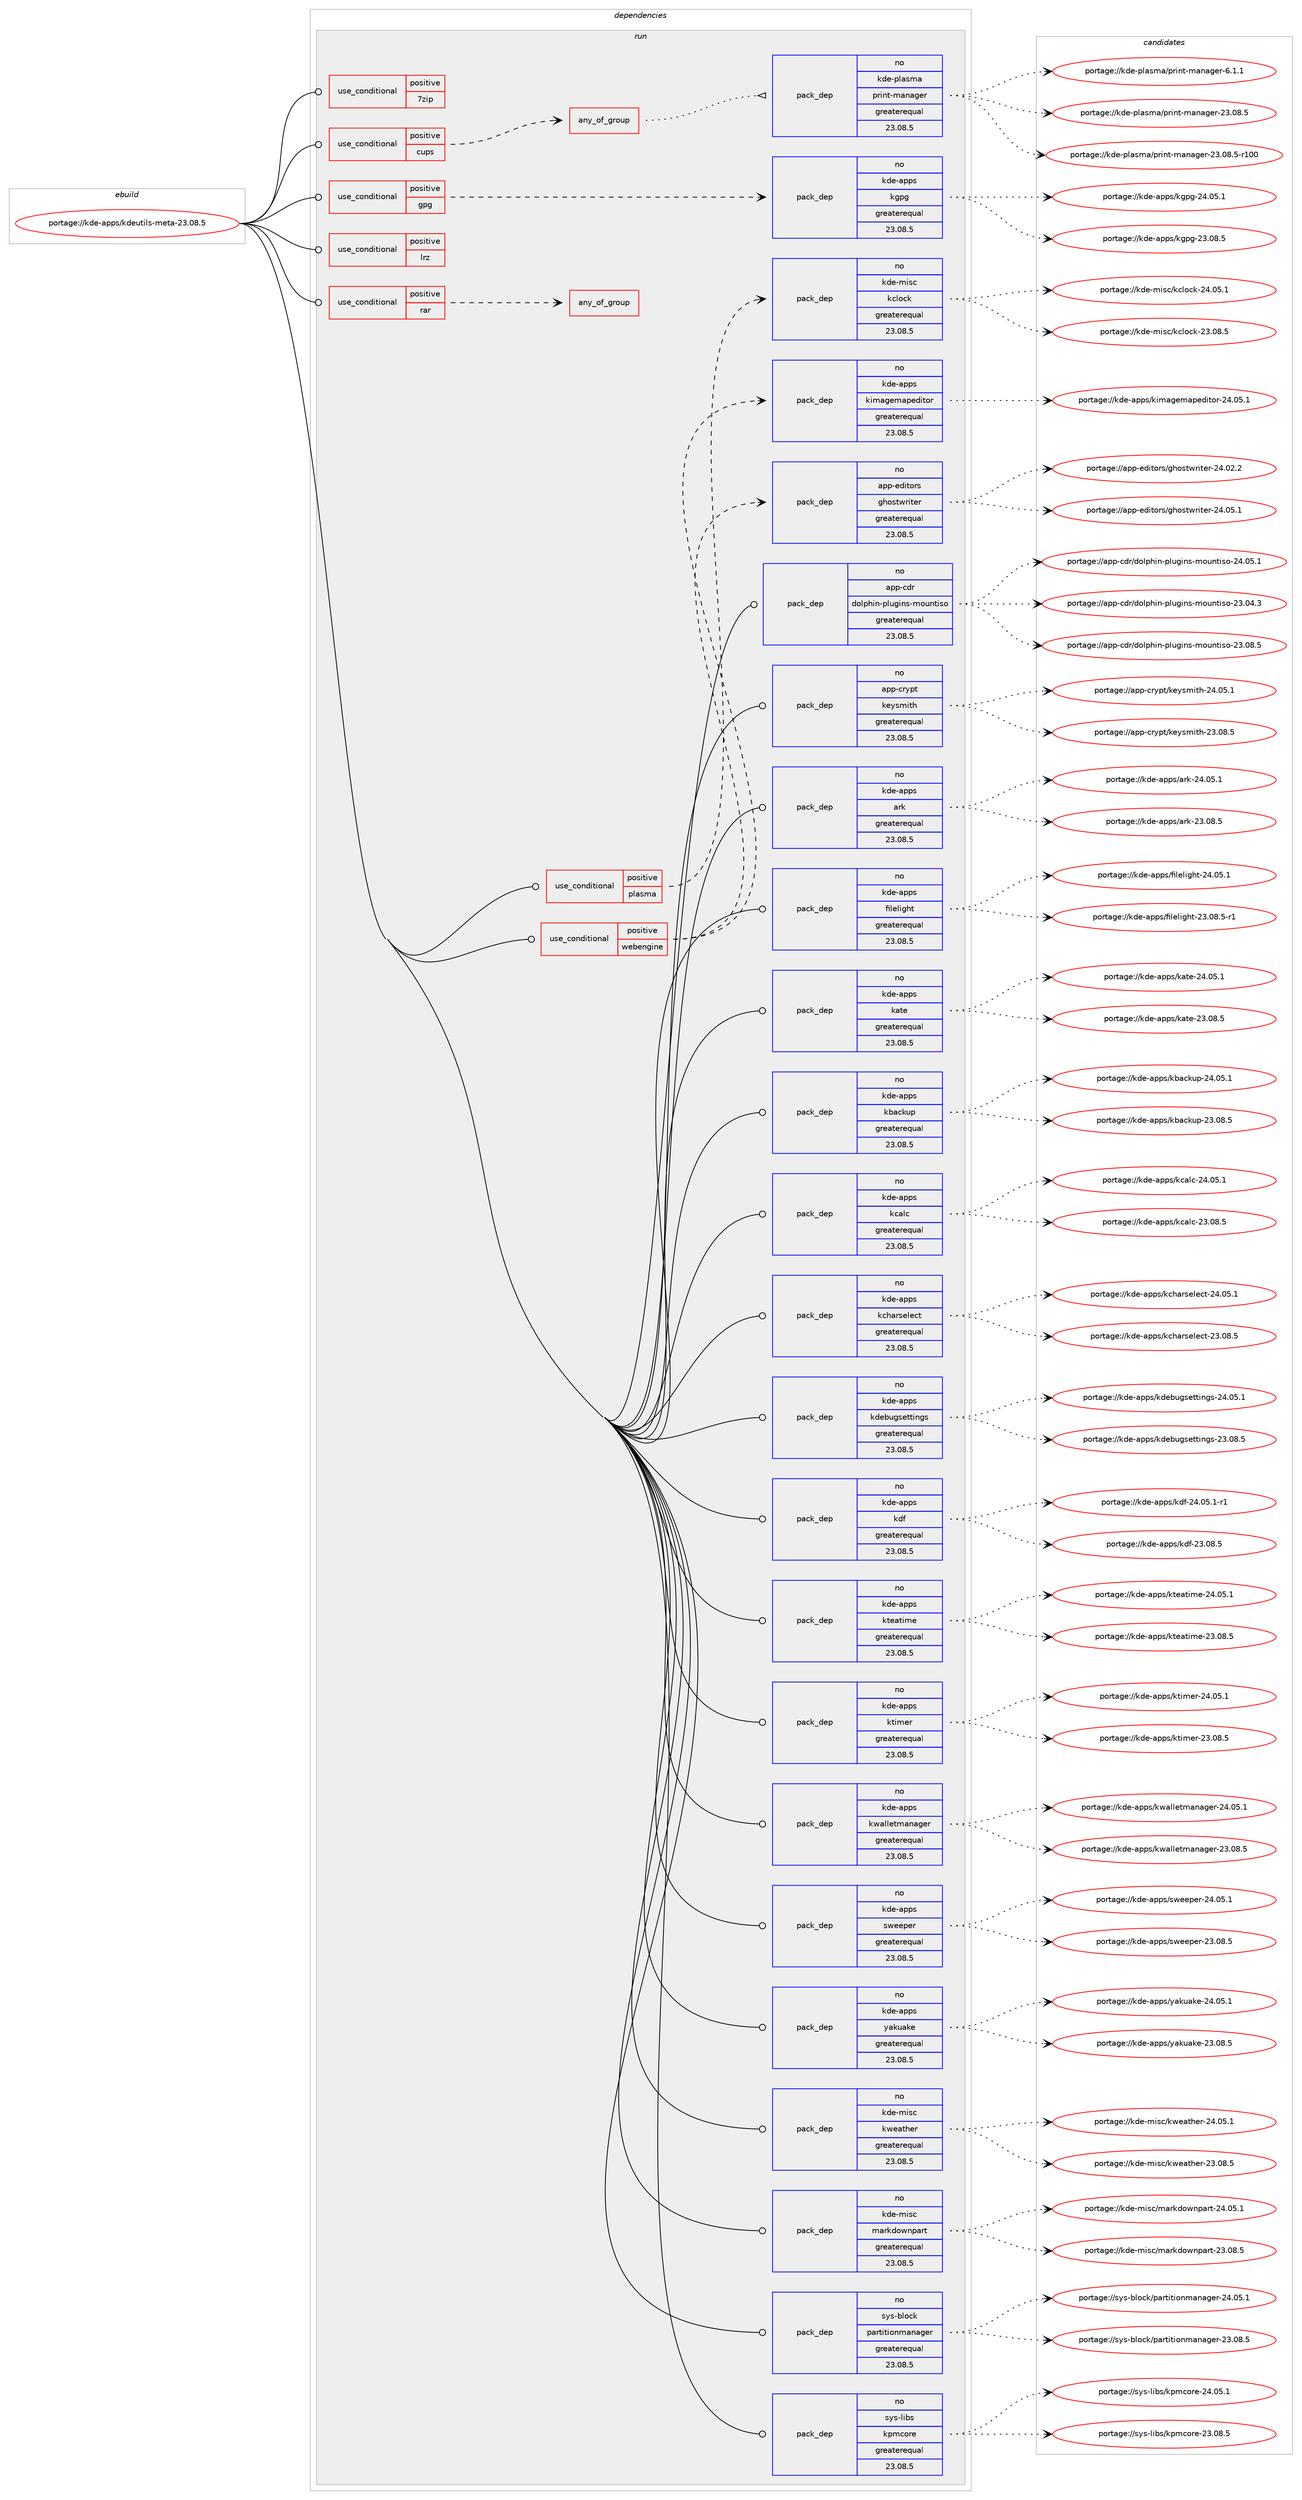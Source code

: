 digraph prolog {

# *************
# Graph options
# *************

newrank=true;
concentrate=true;
compound=true;
graph [rankdir=LR,fontname=Helvetica,fontsize=10,ranksep=1.5];#, ranksep=2.5, nodesep=0.2];
edge  [arrowhead=vee];
node  [fontname=Helvetica,fontsize=10];

# **********
# The ebuild
# **********

subgraph cluster_leftcol {
color=gray;
rank=same;
label=<<i>ebuild</i>>;
id [label="portage://kde-apps/kdeutils-meta-23.08.5", color=red, width=4, href="../kde-apps/kdeutils-meta-23.08.5.svg"];
}

# ****************
# The dependencies
# ****************

subgraph cluster_midcol {
color=gray;
label=<<i>dependencies</i>>;
subgraph cluster_compile {
fillcolor="#eeeeee";
style=filled;
label=<<i>compile</i>>;
}
subgraph cluster_compileandrun {
fillcolor="#eeeeee";
style=filled;
label=<<i>compile and run</i>>;
}
subgraph cluster_run {
fillcolor="#eeeeee";
style=filled;
label=<<i>run</i>>;
subgraph cond65653 {
dependency127798 [label=<<TABLE BORDER="0" CELLBORDER="1" CELLSPACING="0" CELLPADDING="4"><TR><TD ROWSPAN="3" CELLPADDING="10">use_conditional</TD></TR><TR><TD>positive</TD></TR><TR><TD>7zip</TD></TR></TABLE>>, shape=none, color=red];
# *** BEGIN UNKNOWN DEPENDENCY TYPE (TODO) ***
# dependency127798 -> package_dependency(portage://kde-apps/kdeutils-meta-23.08.5,run,no,app-arch,p7zip,none,[,,],[],[])
# *** END UNKNOWN DEPENDENCY TYPE (TODO) ***

}
id:e -> dependency127798:w [weight=20,style="solid",arrowhead="odot"];
subgraph cond65654 {
dependency127799 [label=<<TABLE BORDER="0" CELLBORDER="1" CELLSPACING="0" CELLPADDING="4"><TR><TD ROWSPAN="3" CELLPADDING="10">use_conditional</TD></TR><TR><TD>positive</TD></TR><TR><TD>cups</TD></TR></TABLE>>, shape=none, color=red];
subgraph any1596 {
dependency127800 [label=<<TABLE BORDER="0" CELLBORDER="1" CELLSPACING="0" CELLPADDING="4"><TR><TD CELLPADDING="10">any_of_group</TD></TR></TABLE>>, shape=none, color=red];# *** BEGIN UNKNOWN DEPENDENCY TYPE (TODO) ***
# dependency127800 -> package_dependency(portage://kde-apps/kdeutils-meta-23.08.5,run,no,kde-plasma,print-manager,none,[,,],[slot(6)],[])
# *** END UNKNOWN DEPENDENCY TYPE (TODO) ***

subgraph pack60397 {
dependency127801 [label=<<TABLE BORDER="0" CELLBORDER="1" CELLSPACING="0" CELLPADDING="4" WIDTH="220"><TR><TD ROWSPAN="6" CELLPADDING="30">pack_dep</TD></TR><TR><TD WIDTH="110">no</TD></TR><TR><TD>kde-plasma</TD></TR><TR><TD>print-manager</TD></TR><TR><TD>greaterequal</TD></TR><TR><TD>23.08.5</TD></TR></TABLE>>, shape=none, color=blue];
}
dependency127800:e -> dependency127801:w [weight=20,style="dotted",arrowhead="oinv"];
}
dependency127799:e -> dependency127800:w [weight=20,style="dashed",arrowhead="vee"];
}
id:e -> dependency127799:w [weight=20,style="solid",arrowhead="odot"];
subgraph cond65655 {
dependency127802 [label=<<TABLE BORDER="0" CELLBORDER="1" CELLSPACING="0" CELLPADDING="4"><TR><TD ROWSPAN="3" CELLPADDING="10">use_conditional</TD></TR><TR><TD>positive</TD></TR><TR><TD>gpg</TD></TR></TABLE>>, shape=none, color=red];
subgraph pack60398 {
dependency127803 [label=<<TABLE BORDER="0" CELLBORDER="1" CELLSPACING="0" CELLPADDING="4" WIDTH="220"><TR><TD ROWSPAN="6" CELLPADDING="30">pack_dep</TD></TR><TR><TD WIDTH="110">no</TD></TR><TR><TD>kde-apps</TD></TR><TR><TD>kgpg</TD></TR><TR><TD>greaterequal</TD></TR><TR><TD>23.08.5</TD></TR></TABLE>>, shape=none, color=blue];
}
dependency127802:e -> dependency127803:w [weight=20,style="dashed",arrowhead="vee"];
}
id:e -> dependency127802:w [weight=20,style="solid",arrowhead="odot"];
subgraph cond65656 {
dependency127804 [label=<<TABLE BORDER="0" CELLBORDER="1" CELLSPACING="0" CELLPADDING="4"><TR><TD ROWSPAN="3" CELLPADDING="10">use_conditional</TD></TR><TR><TD>positive</TD></TR><TR><TD>lrz</TD></TR></TABLE>>, shape=none, color=red];
# *** BEGIN UNKNOWN DEPENDENCY TYPE (TODO) ***
# dependency127804 -> package_dependency(portage://kde-apps/kdeutils-meta-23.08.5,run,no,app-arch,lrzip,none,[,,],[],[])
# *** END UNKNOWN DEPENDENCY TYPE (TODO) ***

}
id:e -> dependency127804:w [weight=20,style="solid",arrowhead="odot"];
subgraph cond65657 {
dependency127805 [label=<<TABLE BORDER="0" CELLBORDER="1" CELLSPACING="0" CELLPADDING="4"><TR><TD ROWSPAN="3" CELLPADDING="10">use_conditional</TD></TR><TR><TD>positive</TD></TR><TR><TD>plasma</TD></TR></TABLE>>, shape=none, color=red];
subgraph pack60399 {
dependency127806 [label=<<TABLE BORDER="0" CELLBORDER="1" CELLSPACING="0" CELLPADDING="4" WIDTH="220"><TR><TD ROWSPAN="6" CELLPADDING="30">pack_dep</TD></TR><TR><TD WIDTH="110">no</TD></TR><TR><TD>kde-misc</TD></TR><TR><TD>kclock</TD></TR><TR><TD>greaterequal</TD></TR><TR><TD>23.08.5</TD></TR></TABLE>>, shape=none, color=blue];
}
dependency127805:e -> dependency127806:w [weight=20,style="dashed",arrowhead="vee"];
}
id:e -> dependency127805:w [weight=20,style="solid",arrowhead="odot"];
subgraph cond65658 {
dependency127807 [label=<<TABLE BORDER="0" CELLBORDER="1" CELLSPACING="0" CELLPADDING="4"><TR><TD ROWSPAN="3" CELLPADDING="10">use_conditional</TD></TR><TR><TD>positive</TD></TR><TR><TD>rar</TD></TR></TABLE>>, shape=none, color=red];
subgraph any1597 {
dependency127808 [label=<<TABLE BORDER="0" CELLBORDER="1" CELLSPACING="0" CELLPADDING="4"><TR><TD CELLPADDING="10">any_of_group</TD></TR></TABLE>>, shape=none, color=red];# *** BEGIN UNKNOWN DEPENDENCY TYPE (TODO) ***
# dependency127808 -> package_dependency(portage://kde-apps/kdeutils-meta-23.08.5,run,no,app-arch,rar,none,[,,],[],[])
# *** END UNKNOWN DEPENDENCY TYPE (TODO) ***

# *** BEGIN UNKNOWN DEPENDENCY TYPE (TODO) ***
# dependency127808 -> package_dependency(portage://kde-apps/kdeutils-meta-23.08.5,run,no,app-arch,unrar,none,[,,],[],[])
# *** END UNKNOWN DEPENDENCY TYPE (TODO) ***

# *** BEGIN UNKNOWN DEPENDENCY TYPE (TODO) ***
# dependency127808 -> package_dependency(portage://kde-apps/kdeutils-meta-23.08.5,run,no,app-arch,unar,none,[,,],[],[])
# *** END UNKNOWN DEPENDENCY TYPE (TODO) ***

}
dependency127807:e -> dependency127808:w [weight=20,style="dashed",arrowhead="vee"];
}
id:e -> dependency127807:w [weight=20,style="solid",arrowhead="odot"];
subgraph cond65659 {
dependency127809 [label=<<TABLE BORDER="0" CELLBORDER="1" CELLSPACING="0" CELLPADDING="4"><TR><TD ROWSPAN="3" CELLPADDING="10">use_conditional</TD></TR><TR><TD>positive</TD></TR><TR><TD>webengine</TD></TR></TABLE>>, shape=none, color=red];
subgraph pack60400 {
dependency127810 [label=<<TABLE BORDER="0" CELLBORDER="1" CELLSPACING="0" CELLPADDING="4" WIDTH="220"><TR><TD ROWSPAN="6" CELLPADDING="30">pack_dep</TD></TR><TR><TD WIDTH="110">no</TD></TR><TR><TD>app-editors</TD></TR><TR><TD>ghostwriter</TD></TR><TR><TD>greaterequal</TD></TR><TR><TD>23.08.5</TD></TR></TABLE>>, shape=none, color=blue];
}
dependency127809:e -> dependency127810:w [weight=20,style="dashed",arrowhead="vee"];
subgraph pack60401 {
dependency127811 [label=<<TABLE BORDER="0" CELLBORDER="1" CELLSPACING="0" CELLPADDING="4" WIDTH="220"><TR><TD ROWSPAN="6" CELLPADDING="30">pack_dep</TD></TR><TR><TD WIDTH="110">no</TD></TR><TR><TD>kde-apps</TD></TR><TR><TD>kimagemapeditor</TD></TR><TR><TD>greaterequal</TD></TR><TR><TD>23.08.5</TD></TR></TABLE>>, shape=none, color=blue];
}
dependency127809:e -> dependency127811:w [weight=20,style="dashed",arrowhead="vee"];
}
id:e -> dependency127809:w [weight=20,style="solid",arrowhead="odot"];
subgraph pack60402 {
dependency127812 [label=<<TABLE BORDER="0" CELLBORDER="1" CELLSPACING="0" CELLPADDING="4" WIDTH="220"><TR><TD ROWSPAN="6" CELLPADDING="30">pack_dep</TD></TR><TR><TD WIDTH="110">no</TD></TR><TR><TD>app-cdr</TD></TR><TR><TD>dolphin-plugins-mountiso</TD></TR><TR><TD>greaterequal</TD></TR><TR><TD>23.08.5</TD></TR></TABLE>>, shape=none, color=blue];
}
id:e -> dependency127812:w [weight=20,style="solid",arrowhead="odot"];
subgraph pack60403 {
dependency127813 [label=<<TABLE BORDER="0" CELLBORDER="1" CELLSPACING="0" CELLPADDING="4" WIDTH="220"><TR><TD ROWSPAN="6" CELLPADDING="30">pack_dep</TD></TR><TR><TD WIDTH="110">no</TD></TR><TR><TD>app-crypt</TD></TR><TR><TD>keysmith</TD></TR><TR><TD>greaterequal</TD></TR><TR><TD>23.08.5</TD></TR></TABLE>>, shape=none, color=blue];
}
id:e -> dependency127813:w [weight=20,style="solid",arrowhead="odot"];
subgraph pack60404 {
dependency127814 [label=<<TABLE BORDER="0" CELLBORDER="1" CELLSPACING="0" CELLPADDING="4" WIDTH="220"><TR><TD ROWSPAN="6" CELLPADDING="30">pack_dep</TD></TR><TR><TD WIDTH="110">no</TD></TR><TR><TD>kde-apps</TD></TR><TR><TD>ark</TD></TR><TR><TD>greaterequal</TD></TR><TR><TD>23.08.5</TD></TR></TABLE>>, shape=none, color=blue];
}
id:e -> dependency127814:w [weight=20,style="solid",arrowhead="odot"];
subgraph pack60405 {
dependency127815 [label=<<TABLE BORDER="0" CELLBORDER="1" CELLSPACING="0" CELLPADDING="4" WIDTH="220"><TR><TD ROWSPAN="6" CELLPADDING="30">pack_dep</TD></TR><TR><TD WIDTH="110">no</TD></TR><TR><TD>kde-apps</TD></TR><TR><TD>filelight</TD></TR><TR><TD>greaterequal</TD></TR><TR><TD>23.08.5</TD></TR></TABLE>>, shape=none, color=blue];
}
id:e -> dependency127815:w [weight=20,style="solid",arrowhead="odot"];
subgraph pack60406 {
dependency127816 [label=<<TABLE BORDER="0" CELLBORDER="1" CELLSPACING="0" CELLPADDING="4" WIDTH="220"><TR><TD ROWSPAN="6" CELLPADDING="30">pack_dep</TD></TR><TR><TD WIDTH="110">no</TD></TR><TR><TD>kde-apps</TD></TR><TR><TD>kate</TD></TR><TR><TD>greaterequal</TD></TR><TR><TD>23.08.5</TD></TR></TABLE>>, shape=none, color=blue];
}
id:e -> dependency127816:w [weight=20,style="solid",arrowhead="odot"];
subgraph pack60407 {
dependency127817 [label=<<TABLE BORDER="0" CELLBORDER="1" CELLSPACING="0" CELLPADDING="4" WIDTH="220"><TR><TD ROWSPAN="6" CELLPADDING="30">pack_dep</TD></TR><TR><TD WIDTH="110">no</TD></TR><TR><TD>kde-apps</TD></TR><TR><TD>kbackup</TD></TR><TR><TD>greaterequal</TD></TR><TR><TD>23.08.5</TD></TR></TABLE>>, shape=none, color=blue];
}
id:e -> dependency127817:w [weight=20,style="solid",arrowhead="odot"];
subgraph pack60408 {
dependency127818 [label=<<TABLE BORDER="0" CELLBORDER="1" CELLSPACING="0" CELLPADDING="4" WIDTH="220"><TR><TD ROWSPAN="6" CELLPADDING="30">pack_dep</TD></TR><TR><TD WIDTH="110">no</TD></TR><TR><TD>kde-apps</TD></TR><TR><TD>kcalc</TD></TR><TR><TD>greaterequal</TD></TR><TR><TD>23.08.5</TD></TR></TABLE>>, shape=none, color=blue];
}
id:e -> dependency127818:w [weight=20,style="solid",arrowhead="odot"];
subgraph pack60409 {
dependency127819 [label=<<TABLE BORDER="0" CELLBORDER="1" CELLSPACING="0" CELLPADDING="4" WIDTH="220"><TR><TD ROWSPAN="6" CELLPADDING="30">pack_dep</TD></TR><TR><TD WIDTH="110">no</TD></TR><TR><TD>kde-apps</TD></TR><TR><TD>kcharselect</TD></TR><TR><TD>greaterequal</TD></TR><TR><TD>23.08.5</TD></TR></TABLE>>, shape=none, color=blue];
}
id:e -> dependency127819:w [weight=20,style="solid",arrowhead="odot"];
subgraph pack60410 {
dependency127820 [label=<<TABLE BORDER="0" CELLBORDER="1" CELLSPACING="0" CELLPADDING="4" WIDTH="220"><TR><TD ROWSPAN="6" CELLPADDING="30">pack_dep</TD></TR><TR><TD WIDTH="110">no</TD></TR><TR><TD>kde-apps</TD></TR><TR><TD>kdebugsettings</TD></TR><TR><TD>greaterequal</TD></TR><TR><TD>23.08.5</TD></TR></TABLE>>, shape=none, color=blue];
}
id:e -> dependency127820:w [weight=20,style="solid",arrowhead="odot"];
subgraph pack60411 {
dependency127821 [label=<<TABLE BORDER="0" CELLBORDER="1" CELLSPACING="0" CELLPADDING="4" WIDTH="220"><TR><TD ROWSPAN="6" CELLPADDING="30">pack_dep</TD></TR><TR><TD WIDTH="110">no</TD></TR><TR><TD>kde-apps</TD></TR><TR><TD>kdf</TD></TR><TR><TD>greaterequal</TD></TR><TR><TD>23.08.5</TD></TR></TABLE>>, shape=none, color=blue];
}
id:e -> dependency127821:w [weight=20,style="solid",arrowhead="odot"];
subgraph pack60412 {
dependency127822 [label=<<TABLE BORDER="0" CELLBORDER="1" CELLSPACING="0" CELLPADDING="4" WIDTH="220"><TR><TD ROWSPAN="6" CELLPADDING="30">pack_dep</TD></TR><TR><TD WIDTH="110">no</TD></TR><TR><TD>kde-apps</TD></TR><TR><TD>kteatime</TD></TR><TR><TD>greaterequal</TD></TR><TR><TD>23.08.5</TD></TR></TABLE>>, shape=none, color=blue];
}
id:e -> dependency127822:w [weight=20,style="solid",arrowhead="odot"];
subgraph pack60413 {
dependency127823 [label=<<TABLE BORDER="0" CELLBORDER="1" CELLSPACING="0" CELLPADDING="4" WIDTH="220"><TR><TD ROWSPAN="6" CELLPADDING="30">pack_dep</TD></TR><TR><TD WIDTH="110">no</TD></TR><TR><TD>kde-apps</TD></TR><TR><TD>ktimer</TD></TR><TR><TD>greaterequal</TD></TR><TR><TD>23.08.5</TD></TR></TABLE>>, shape=none, color=blue];
}
id:e -> dependency127823:w [weight=20,style="solid",arrowhead="odot"];
subgraph pack60414 {
dependency127824 [label=<<TABLE BORDER="0" CELLBORDER="1" CELLSPACING="0" CELLPADDING="4" WIDTH="220"><TR><TD ROWSPAN="6" CELLPADDING="30">pack_dep</TD></TR><TR><TD WIDTH="110">no</TD></TR><TR><TD>kde-apps</TD></TR><TR><TD>kwalletmanager</TD></TR><TR><TD>greaterequal</TD></TR><TR><TD>23.08.5</TD></TR></TABLE>>, shape=none, color=blue];
}
id:e -> dependency127824:w [weight=20,style="solid",arrowhead="odot"];
subgraph pack60415 {
dependency127825 [label=<<TABLE BORDER="0" CELLBORDER="1" CELLSPACING="0" CELLPADDING="4" WIDTH="220"><TR><TD ROWSPAN="6" CELLPADDING="30">pack_dep</TD></TR><TR><TD WIDTH="110">no</TD></TR><TR><TD>kde-apps</TD></TR><TR><TD>sweeper</TD></TR><TR><TD>greaterequal</TD></TR><TR><TD>23.08.5</TD></TR></TABLE>>, shape=none, color=blue];
}
id:e -> dependency127825:w [weight=20,style="solid",arrowhead="odot"];
subgraph pack60416 {
dependency127826 [label=<<TABLE BORDER="0" CELLBORDER="1" CELLSPACING="0" CELLPADDING="4" WIDTH="220"><TR><TD ROWSPAN="6" CELLPADDING="30">pack_dep</TD></TR><TR><TD WIDTH="110">no</TD></TR><TR><TD>kde-apps</TD></TR><TR><TD>yakuake</TD></TR><TR><TD>greaterequal</TD></TR><TR><TD>23.08.5</TD></TR></TABLE>>, shape=none, color=blue];
}
id:e -> dependency127826:w [weight=20,style="solid",arrowhead="odot"];
subgraph pack60417 {
dependency127827 [label=<<TABLE BORDER="0" CELLBORDER="1" CELLSPACING="0" CELLPADDING="4" WIDTH="220"><TR><TD ROWSPAN="6" CELLPADDING="30">pack_dep</TD></TR><TR><TD WIDTH="110">no</TD></TR><TR><TD>kde-misc</TD></TR><TR><TD>kweather</TD></TR><TR><TD>greaterequal</TD></TR><TR><TD>23.08.5</TD></TR></TABLE>>, shape=none, color=blue];
}
id:e -> dependency127827:w [weight=20,style="solid",arrowhead="odot"];
subgraph pack60418 {
dependency127828 [label=<<TABLE BORDER="0" CELLBORDER="1" CELLSPACING="0" CELLPADDING="4" WIDTH="220"><TR><TD ROWSPAN="6" CELLPADDING="30">pack_dep</TD></TR><TR><TD WIDTH="110">no</TD></TR><TR><TD>kde-misc</TD></TR><TR><TD>markdownpart</TD></TR><TR><TD>greaterequal</TD></TR><TR><TD>23.08.5</TD></TR></TABLE>>, shape=none, color=blue];
}
id:e -> dependency127828:w [weight=20,style="solid",arrowhead="odot"];
subgraph pack60419 {
dependency127829 [label=<<TABLE BORDER="0" CELLBORDER="1" CELLSPACING="0" CELLPADDING="4" WIDTH="220"><TR><TD ROWSPAN="6" CELLPADDING="30">pack_dep</TD></TR><TR><TD WIDTH="110">no</TD></TR><TR><TD>sys-block</TD></TR><TR><TD>partitionmanager</TD></TR><TR><TD>greaterequal</TD></TR><TR><TD>23.08.5</TD></TR></TABLE>>, shape=none, color=blue];
}
id:e -> dependency127829:w [weight=20,style="solid",arrowhead="odot"];
subgraph pack60420 {
dependency127830 [label=<<TABLE BORDER="0" CELLBORDER="1" CELLSPACING="0" CELLPADDING="4" WIDTH="220"><TR><TD ROWSPAN="6" CELLPADDING="30">pack_dep</TD></TR><TR><TD WIDTH="110">no</TD></TR><TR><TD>sys-libs</TD></TR><TR><TD>kpmcore</TD></TR><TR><TD>greaterequal</TD></TR><TR><TD>23.08.5</TD></TR></TABLE>>, shape=none, color=blue];
}
id:e -> dependency127830:w [weight=20,style="solid",arrowhead="odot"];
}
}

# **************
# The candidates
# **************

subgraph cluster_choices {
rank=same;
color=gray;
label=<<i>candidates</i>>;

subgraph choice60397 {
color=black;
nodesep=1;
choice107100101451121089711510997471121141051101164510997110971031011144550514648564653 [label="portage://kde-plasma/print-manager-23.08.5", color=red, width=4,href="../kde-plasma/print-manager-23.08.5.svg"];
choice10710010145112108971151099747112114105110116451099711097103101114455051464856465345114494848 [label="portage://kde-plasma/print-manager-23.08.5-r100", color=red, width=4,href="../kde-plasma/print-manager-23.08.5-r100.svg"];
choice10710010145112108971151099747112114105110116451099711097103101114455446494649 [label="portage://kde-plasma/print-manager-6.1.1", color=red, width=4,href="../kde-plasma/print-manager-6.1.1.svg"];
dependency127801:e -> choice107100101451121089711510997471121141051101164510997110971031011144550514648564653:w [style=dotted,weight="100"];
dependency127801:e -> choice10710010145112108971151099747112114105110116451099711097103101114455051464856465345114494848:w [style=dotted,weight="100"];
dependency127801:e -> choice10710010145112108971151099747112114105110116451099711097103101114455446494649:w [style=dotted,weight="100"];
}
subgraph choice60398 {
color=black;
nodesep=1;
choice1071001014597112112115471071031121034550514648564653 [label="portage://kde-apps/kgpg-23.08.5", color=red, width=4,href="../kde-apps/kgpg-23.08.5.svg"];
choice1071001014597112112115471071031121034550524648534649 [label="portage://kde-apps/kgpg-24.05.1", color=red, width=4,href="../kde-apps/kgpg-24.05.1.svg"];
dependency127803:e -> choice1071001014597112112115471071031121034550514648564653:w [style=dotted,weight="100"];
dependency127803:e -> choice1071001014597112112115471071031121034550524648534649:w [style=dotted,weight="100"];
}
subgraph choice60399 {
color=black;
nodesep=1;
choice10710010145109105115994710799108111991074550514648564653 [label="portage://kde-misc/kclock-23.08.5", color=red, width=4,href="../kde-misc/kclock-23.08.5.svg"];
choice10710010145109105115994710799108111991074550524648534649 [label="portage://kde-misc/kclock-24.05.1", color=red, width=4,href="../kde-misc/kclock-24.05.1.svg"];
dependency127806:e -> choice10710010145109105115994710799108111991074550514648564653:w [style=dotted,weight="100"];
dependency127806:e -> choice10710010145109105115994710799108111991074550524648534649:w [style=dotted,weight="100"];
}
subgraph choice60400 {
color=black;
nodesep=1;
choice9711211245101100105116111114115471031041111151161191141051161011144550524648504650 [label="portage://app-editors/ghostwriter-24.02.2", color=red, width=4,href="../app-editors/ghostwriter-24.02.2.svg"];
choice9711211245101100105116111114115471031041111151161191141051161011144550524648534649 [label="portage://app-editors/ghostwriter-24.05.1", color=red, width=4,href="../app-editors/ghostwriter-24.05.1.svg"];
dependency127810:e -> choice9711211245101100105116111114115471031041111151161191141051161011144550524648504650:w [style=dotted,weight="100"];
dependency127810:e -> choice9711211245101100105116111114115471031041111151161191141051161011144550524648534649:w [style=dotted,weight="100"];
}
subgraph choice60401 {
color=black;
nodesep=1;
choice10710010145971121121154710710510997103101109971121011001051161111144550524648534649 [label="portage://kde-apps/kimagemapeditor-24.05.1", color=red, width=4,href="../kde-apps/kimagemapeditor-24.05.1.svg"];
dependency127811:e -> choice10710010145971121121154710710510997103101109971121011001051161111144550524648534649:w [style=dotted,weight="100"];
}
subgraph choice60402 {
color=black;
nodesep=1;
choice9711211245991001144710011110811210410511045112108117103105110115451091111171101161051151114550514648524651 [label="portage://app-cdr/dolphin-plugins-mountiso-23.04.3", color=red, width=4,href="../app-cdr/dolphin-plugins-mountiso-23.04.3.svg"];
choice9711211245991001144710011110811210410511045112108117103105110115451091111171101161051151114550514648564653 [label="portage://app-cdr/dolphin-plugins-mountiso-23.08.5", color=red, width=4,href="../app-cdr/dolphin-plugins-mountiso-23.08.5.svg"];
choice9711211245991001144710011110811210410511045112108117103105110115451091111171101161051151114550524648534649 [label="portage://app-cdr/dolphin-plugins-mountiso-24.05.1", color=red, width=4,href="../app-cdr/dolphin-plugins-mountiso-24.05.1.svg"];
dependency127812:e -> choice9711211245991001144710011110811210410511045112108117103105110115451091111171101161051151114550514648524651:w [style=dotted,weight="100"];
dependency127812:e -> choice9711211245991001144710011110811210410511045112108117103105110115451091111171101161051151114550514648564653:w [style=dotted,weight="100"];
dependency127812:e -> choice9711211245991001144710011110811210410511045112108117103105110115451091111171101161051151114550524648534649:w [style=dotted,weight="100"];
}
subgraph choice60403 {
color=black;
nodesep=1;
choice971121124599114121112116471071011211151091051161044550514648564653 [label="portage://app-crypt/keysmith-23.08.5", color=red, width=4,href="../app-crypt/keysmith-23.08.5.svg"];
choice971121124599114121112116471071011211151091051161044550524648534649 [label="portage://app-crypt/keysmith-24.05.1", color=red, width=4,href="../app-crypt/keysmith-24.05.1.svg"];
dependency127813:e -> choice971121124599114121112116471071011211151091051161044550514648564653:w [style=dotted,weight="100"];
dependency127813:e -> choice971121124599114121112116471071011211151091051161044550524648534649:w [style=dotted,weight="100"];
}
subgraph choice60404 {
color=black;
nodesep=1;
choice107100101459711211211547971141074550514648564653 [label="portage://kde-apps/ark-23.08.5", color=red, width=4,href="../kde-apps/ark-23.08.5.svg"];
choice107100101459711211211547971141074550524648534649 [label="portage://kde-apps/ark-24.05.1", color=red, width=4,href="../kde-apps/ark-24.05.1.svg"];
dependency127814:e -> choice107100101459711211211547971141074550514648564653:w [style=dotted,weight="100"];
dependency127814:e -> choice107100101459711211211547971141074550524648534649:w [style=dotted,weight="100"];
}
subgraph choice60405 {
color=black;
nodesep=1;
choice10710010145971121121154710210510810110810510310411645505146485646534511449 [label="portage://kde-apps/filelight-23.08.5-r1", color=red, width=4,href="../kde-apps/filelight-23.08.5-r1.svg"];
choice1071001014597112112115471021051081011081051031041164550524648534649 [label="portage://kde-apps/filelight-24.05.1", color=red, width=4,href="../kde-apps/filelight-24.05.1.svg"];
dependency127815:e -> choice10710010145971121121154710210510810110810510310411645505146485646534511449:w [style=dotted,weight="100"];
dependency127815:e -> choice1071001014597112112115471021051081011081051031041164550524648534649:w [style=dotted,weight="100"];
}
subgraph choice60406 {
color=black;
nodesep=1;
choice107100101459711211211547107971161014550514648564653 [label="portage://kde-apps/kate-23.08.5", color=red, width=4,href="../kde-apps/kate-23.08.5.svg"];
choice107100101459711211211547107971161014550524648534649 [label="portage://kde-apps/kate-24.05.1", color=red, width=4,href="../kde-apps/kate-24.05.1.svg"];
dependency127816:e -> choice107100101459711211211547107971161014550514648564653:w [style=dotted,weight="100"];
dependency127816:e -> choice107100101459711211211547107971161014550524648534649:w [style=dotted,weight="100"];
}
subgraph choice60407 {
color=black;
nodesep=1;
choice1071001014597112112115471079897991071171124550514648564653 [label="portage://kde-apps/kbackup-23.08.5", color=red, width=4,href="../kde-apps/kbackup-23.08.5.svg"];
choice1071001014597112112115471079897991071171124550524648534649 [label="portage://kde-apps/kbackup-24.05.1", color=red, width=4,href="../kde-apps/kbackup-24.05.1.svg"];
dependency127817:e -> choice1071001014597112112115471079897991071171124550514648564653:w [style=dotted,weight="100"];
dependency127817:e -> choice1071001014597112112115471079897991071171124550524648534649:w [style=dotted,weight="100"];
}
subgraph choice60408 {
color=black;
nodesep=1;
choice1071001014597112112115471079997108994550514648564653 [label="portage://kde-apps/kcalc-23.08.5", color=red, width=4,href="../kde-apps/kcalc-23.08.5.svg"];
choice1071001014597112112115471079997108994550524648534649 [label="portage://kde-apps/kcalc-24.05.1", color=red, width=4,href="../kde-apps/kcalc-24.05.1.svg"];
dependency127818:e -> choice1071001014597112112115471079997108994550514648564653:w [style=dotted,weight="100"];
dependency127818:e -> choice1071001014597112112115471079997108994550524648534649:w [style=dotted,weight="100"];
}
subgraph choice60409 {
color=black;
nodesep=1;
choice1071001014597112112115471079910497114115101108101991164550514648564653 [label="portage://kde-apps/kcharselect-23.08.5", color=red, width=4,href="../kde-apps/kcharselect-23.08.5.svg"];
choice1071001014597112112115471079910497114115101108101991164550524648534649 [label="portage://kde-apps/kcharselect-24.05.1", color=red, width=4,href="../kde-apps/kcharselect-24.05.1.svg"];
dependency127819:e -> choice1071001014597112112115471079910497114115101108101991164550514648564653:w [style=dotted,weight="100"];
dependency127819:e -> choice1071001014597112112115471079910497114115101108101991164550524648534649:w [style=dotted,weight="100"];
}
subgraph choice60410 {
color=black;
nodesep=1;
choice107100101459711211211547107100101981171031151011161161051101031154550514648564653 [label="portage://kde-apps/kdebugsettings-23.08.5", color=red, width=4,href="../kde-apps/kdebugsettings-23.08.5.svg"];
choice107100101459711211211547107100101981171031151011161161051101031154550524648534649 [label="portage://kde-apps/kdebugsettings-24.05.1", color=red, width=4,href="../kde-apps/kdebugsettings-24.05.1.svg"];
dependency127820:e -> choice107100101459711211211547107100101981171031151011161161051101031154550514648564653:w [style=dotted,weight="100"];
dependency127820:e -> choice107100101459711211211547107100101981171031151011161161051101031154550524648534649:w [style=dotted,weight="100"];
}
subgraph choice60411 {
color=black;
nodesep=1;
choice1071001014597112112115471071001024550514648564653 [label="portage://kde-apps/kdf-23.08.5", color=red, width=4,href="../kde-apps/kdf-23.08.5.svg"];
choice10710010145971121121154710710010245505246485346494511449 [label="portage://kde-apps/kdf-24.05.1-r1", color=red, width=4,href="../kde-apps/kdf-24.05.1-r1.svg"];
dependency127821:e -> choice1071001014597112112115471071001024550514648564653:w [style=dotted,weight="100"];
dependency127821:e -> choice10710010145971121121154710710010245505246485346494511449:w [style=dotted,weight="100"];
}
subgraph choice60412 {
color=black;
nodesep=1;
choice107100101459711211211547107116101971161051091014550514648564653 [label="portage://kde-apps/kteatime-23.08.5", color=red, width=4,href="../kde-apps/kteatime-23.08.5.svg"];
choice107100101459711211211547107116101971161051091014550524648534649 [label="portage://kde-apps/kteatime-24.05.1", color=red, width=4,href="../kde-apps/kteatime-24.05.1.svg"];
dependency127822:e -> choice107100101459711211211547107116101971161051091014550514648564653:w [style=dotted,weight="100"];
dependency127822:e -> choice107100101459711211211547107116101971161051091014550524648534649:w [style=dotted,weight="100"];
}
subgraph choice60413 {
color=black;
nodesep=1;
choice1071001014597112112115471071161051091011144550514648564653 [label="portage://kde-apps/ktimer-23.08.5", color=red, width=4,href="../kde-apps/ktimer-23.08.5.svg"];
choice1071001014597112112115471071161051091011144550524648534649 [label="portage://kde-apps/ktimer-24.05.1", color=red, width=4,href="../kde-apps/ktimer-24.05.1.svg"];
dependency127823:e -> choice1071001014597112112115471071161051091011144550514648564653:w [style=dotted,weight="100"];
dependency127823:e -> choice1071001014597112112115471071161051091011144550524648534649:w [style=dotted,weight="100"];
}
subgraph choice60414 {
color=black;
nodesep=1;
choice1071001014597112112115471071199710810810111610997110971031011144550514648564653 [label="portage://kde-apps/kwalletmanager-23.08.5", color=red, width=4,href="../kde-apps/kwalletmanager-23.08.5.svg"];
choice1071001014597112112115471071199710810810111610997110971031011144550524648534649 [label="portage://kde-apps/kwalletmanager-24.05.1", color=red, width=4,href="../kde-apps/kwalletmanager-24.05.1.svg"];
dependency127824:e -> choice1071001014597112112115471071199710810810111610997110971031011144550514648564653:w [style=dotted,weight="100"];
dependency127824:e -> choice1071001014597112112115471071199710810810111610997110971031011144550524648534649:w [style=dotted,weight="100"];
}
subgraph choice60415 {
color=black;
nodesep=1;
choice1071001014597112112115471151191011011121011144550514648564653 [label="portage://kde-apps/sweeper-23.08.5", color=red, width=4,href="../kde-apps/sweeper-23.08.5.svg"];
choice1071001014597112112115471151191011011121011144550524648534649 [label="portage://kde-apps/sweeper-24.05.1", color=red, width=4,href="../kde-apps/sweeper-24.05.1.svg"];
dependency127825:e -> choice1071001014597112112115471151191011011121011144550514648564653:w [style=dotted,weight="100"];
dependency127825:e -> choice1071001014597112112115471151191011011121011144550524648534649:w [style=dotted,weight="100"];
}
subgraph choice60416 {
color=black;
nodesep=1;
choice10710010145971121121154712197107117971071014550514648564653 [label="portage://kde-apps/yakuake-23.08.5", color=red, width=4,href="../kde-apps/yakuake-23.08.5.svg"];
choice10710010145971121121154712197107117971071014550524648534649 [label="portage://kde-apps/yakuake-24.05.1", color=red, width=4,href="../kde-apps/yakuake-24.05.1.svg"];
dependency127826:e -> choice10710010145971121121154712197107117971071014550514648564653:w [style=dotted,weight="100"];
dependency127826:e -> choice10710010145971121121154712197107117971071014550524648534649:w [style=dotted,weight="100"];
}
subgraph choice60417 {
color=black;
nodesep=1;
choice107100101451091051159947107119101971161041011144550514648564653 [label="portage://kde-misc/kweather-23.08.5", color=red, width=4,href="../kde-misc/kweather-23.08.5.svg"];
choice107100101451091051159947107119101971161041011144550524648534649 [label="portage://kde-misc/kweather-24.05.1", color=red, width=4,href="../kde-misc/kweather-24.05.1.svg"];
dependency127827:e -> choice107100101451091051159947107119101971161041011144550514648564653:w [style=dotted,weight="100"];
dependency127827:e -> choice107100101451091051159947107119101971161041011144550524648534649:w [style=dotted,weight="100"];
}
subgraph choice60418 {
color=black;
nodesep=1;
choice10710010145109105115994710997114107100111119110112971141164550514648564653 [label="portage://kde-misc/markdownpart-23.08.5", color=red, width=4,href="../kde-misc/markdownpart-23.08.5.svg"];
choice10710010145109105115994710997114107100111119110112971141164550524648534649 [label="portage://kde-misc/markdownpart-24.05.1", color=red, width=4,href="../kde-misc/markdownpart-24.05.1.svg"];
dependency127828:e -> choice10710010145109105115994710997114107100111119110112971141164550514648564653:w [style=dotted,weight="100"];
dependency127828:e -> choice10710010145109105115994710997114107100111119110112971141164550524648534649:w [style=dotted,weight="100"];
}
subgraph choice60419 {
color=black;
nodesep=1;
choice115121115459810811199107471129711411610511610511111010997110971031011144550514648564653 [label="portage://sys-block/partitionmanager-23.08.5", color=red, width=4,href="../sys-block/partitionmanager-23.08.5.svg"];
choice115121115459810811199107471129711411610511610511111010997110971031011144550524648534649 [label="portage://sys-block/partitionmanager-24.05.1", color=red, width=4,href="../sys-block/partitionmanager-24.05.1.svg"];
dependency127829:e -> choice115121115459810811199107471129711411610511610511111010997110971031011144550514648564653:w [style=dotted,weight="100"];
dependency127829:e -> choice115121115459810811199107471129711411610511610511111010997110971031011144550524648534649:w [style=dotted,weight="100"];
}
subgraph choice60420 {
color=black;
nodesep=1;
choice115121115451081059811547107112109991111141014550514648564653 [label="portage://sys-libs/kpmcore-23.08.5", color=red, width=4,href="../sys-libs/kpmcore-23.08.5.svg"];
choice115121115451081059811547107112109991111141014550524648534649 [label="portage://sys-libs/kpmcore-24.05.1", color=red, width=4,href="../sys-libs/kpmcore-24.05.1.svg"];
dependency127830:e -> choice115121115451081059811547107112109991111141014550514648564653:w [style=dotted,weight="100"];
dependency127830:e -> choice115121115451081059811547107112109991111141014550524648534649:w [style=dotted,weight="100"];
}
}

}
